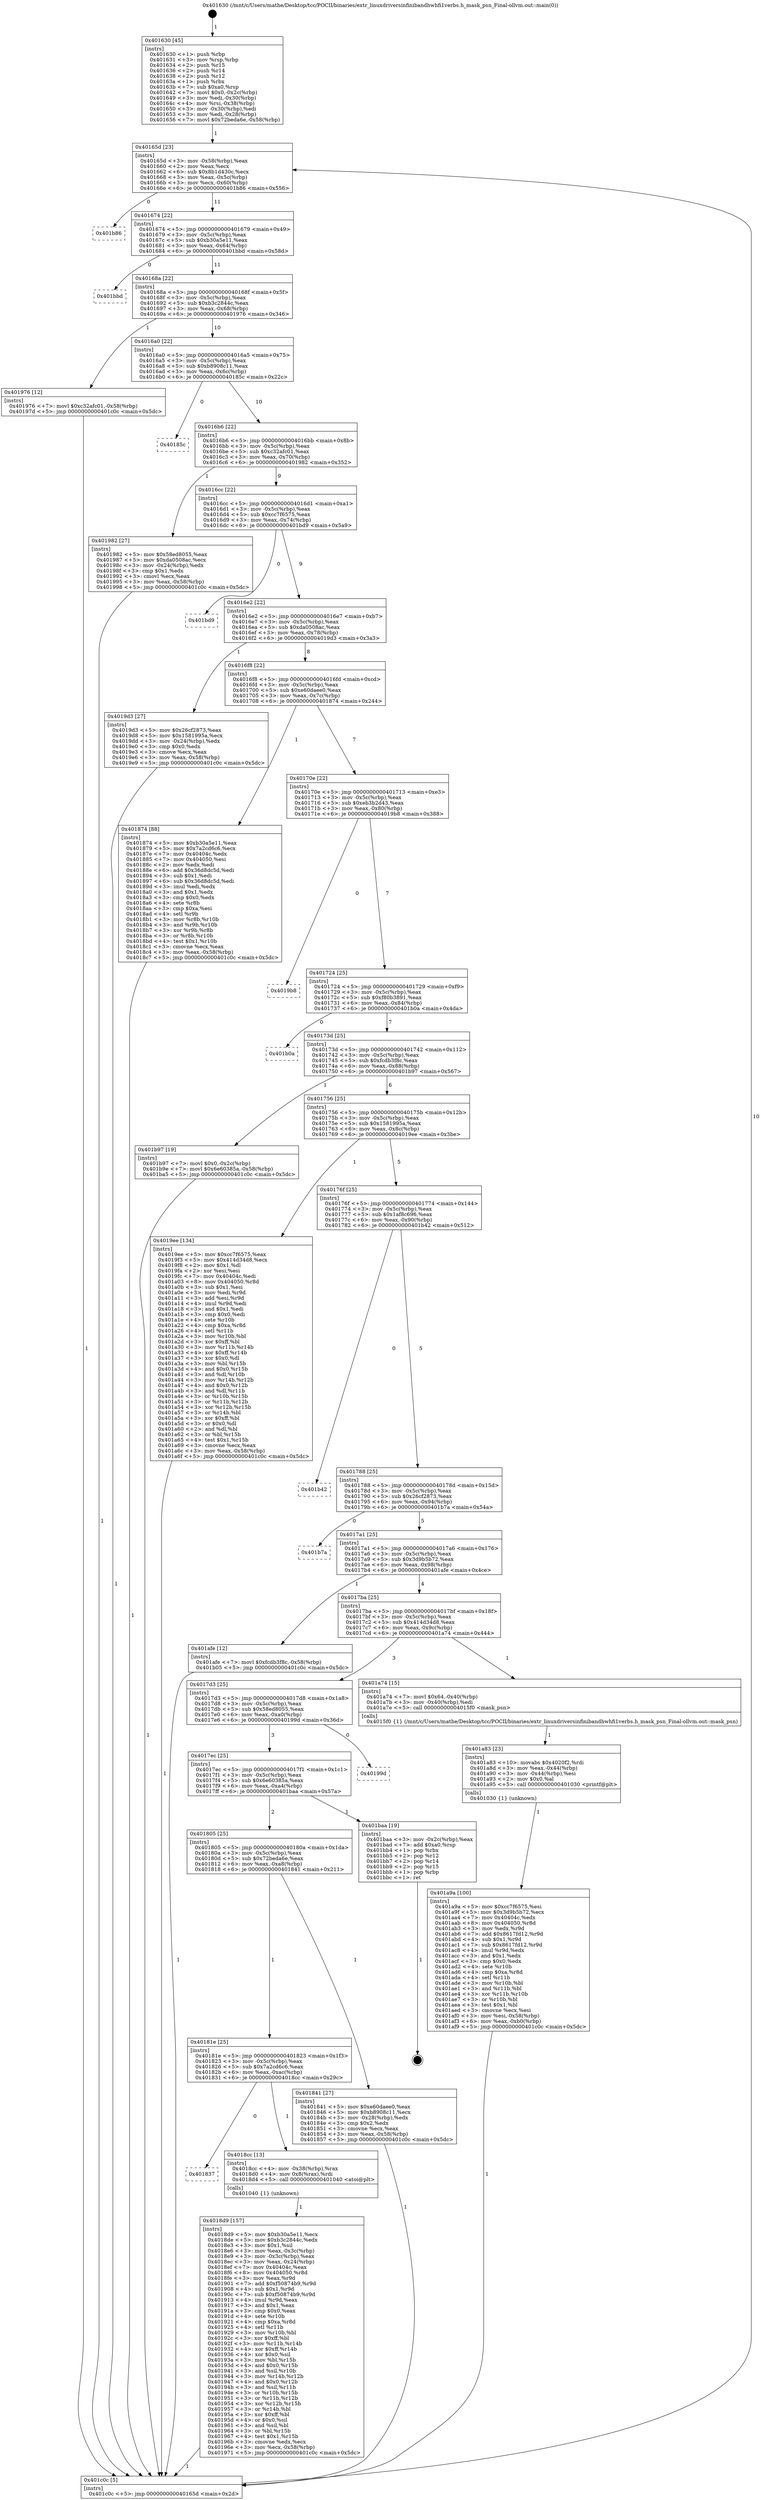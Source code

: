 digraph "0x401630" {
  label = "0x401630 (/mnt/c/Users/mathe/Desktop/tcc/POCII/binaries/extr_linuxdriversinfinibandhwhfi1verbs.h_mask_psn_Final-ollvm.out::main(0))"
  labelloc = "t"
  node[shape=record]

  Entry [label="",width=0.3,height=0.3,shape=circle,fillcolor=black,style=filled]
  "0x40165d" [label="{
     0x40165d [23]\l
     | [instrs]\l
     &nbsp;&nbsp;0x40165d \<+3\>: mov -0x58(%rbp),%eax\l
     &nbsp;&nbsp;0x401660 \<+2\>: mov %eax,%ecx\l
     &nbsp;&nbsp;0x401662 \<+6\>: sub $0x8b1d430c,%ecx\l
     &nbsp;&nbsp;0x401668 \<+3\>: mov %eax,-0x5c(%rbp)\l
     &nbsp;&nbsp;0x40166b \<+3\>: mov %ecx,-0x60(%rbp)\l
     &nbsp;&nbsp;0x40166e \<+6\>: je 0000000000401b86 \<main+0x556\>\l
  }"]
  "0x401b86" [label="{
     0x401b86\l
  }", style=dashed]
  "0x401674" [label="{
     0x401674 [22]\l
     | [instrs]\l
     &nbsp;&nbsp;0x401674 \<+5\>: jmp 0000000000401679 \<main+0x49\>\l
     &nbsp;&nbsp;0x401679 \<+3\>: mov -0x5c(%rbp),%eax\l
     &nbsp;&nbsp;0x40167c \<+5\>: sub $0xb30a5e11,%eax\l
     &nbsp;&nbsp;0x401681 \<+3\>: mov %eax,-0x64(%rbp)\l
     &nbsp;&nbsp;0x401684 \<+6\>: je 0000000000401bbd \<main+0x58d\>\l
  }"]
  Exit [label="",width=0.3,height=0.3,shape=circle,fillcolor=black,style=filled,peripheries=2]
  "0x401bbd" [label="{
     0x401bbd\l
  }", style=dashed]
  "0x40168a" [label="{
     0x40168a [22]\l
     | [instrs]\l
     &nbsp;&nbsp;0x40168a \<+5\>: jmp 000000000040168f \<main+0x5f\>\l
     &nbsp;&nbsp;0x40168f \<+3\>: mov -0x5c(%rbp),%eax\l
     &nbsp;&nbsp;0x401692 \<+5\>: sub $0xb3c2844c,%eax\l
     &nbsp;&nbsp;0x401697 \<+3\>: mov %eax,-0x68(%rbp)\l
     &nbsp;&nbsp;0x40169a \<+6\>: je 0000000000401976 \<main+0x346\>\l
  }"]
  "0x401a9a" [label="{
     0x401a9a [100]\l
     | [instrs]\l
     &nbsp;&nbsp;0x401a9a \<+5\>: mov $0xcc7f6575,%esi\l
     &nbsp;&nbsp;0x401a9f \<+5\>: mov $0x3d9b5b72,%ecx\l
     &nbsp;&nbsp;0x401aa4 \<+7\>: mov 0x40404c,%edx\l
     &nbsp;&nbsp;0x401aab \<+8\>: mov 0x404050,%r8d\l
     &nbsp;&nbsp;0x401ab3 \<+3\>: mov %edx,%r9d\l
     &nbsp;&nbsp;0x401ab6 \<+7\>: add $0x8617fd12,%r9d\l
     &nbsp;&nbsp;0x401abd \<+4\>: sub $0x1,%r9d\l
     &nbsp;&nbsp;0x401ac1 \<+7\>: sub $0x8617fd12,%r9d\l
     &nbsp;&nbsp;0x401ac8 \<+4\>: imul %r9d,%edx\l
     &nbsp;&nbsp;0x401acc \<+3\>: and $0x1,%edx\l
     &nbsp;&nbsp;0x401acf \<+3\>: cmp $0x0,%edx\l
     &nbsp;&nbsp;0x401ad2 \<+4\>: sete %r10b\l
     &nbsp;&nbsp;0x401ad6 \<+4\>: cmp $0xa,%r8d\l
     &nbsp;&nbsp;0x401ada \<+4\>: setl %r11b\l
     &nbsp;&nbsp;0x401ade \<+3\>: mov %r10b,%bl\l
     &nbsp;&nbsp;0x401ae1 \<+3\>: and %r11b,%bl\l
     &nbsp;&nbsp;0x401ae4 \<+3\>: xor %r11b,%r10b\l
     &nbsp;&nbsp;0x401ae7 \<+3\>: or %r10b,%bl\l
     &nbsp;&nbsp;0x401aea \<+3\>: test $0x1,%bl\l
     &nbsp;&nbsp;0x401aed \<+3\>: cmovne %ecx,%esi\l
     &nbsp;&nbsp;0x401af0 \<+3\>: mov %esi,-0x58(%rbp)\l
     &nbsp;&nbsp;0x401af3 \<+6\>: mov %eax,-0xb0(%rbp)\l
     &nbsp;&nbsp;0x401af9 \<+5\>: jmp 0000000000401c0c \<main+0x5dc\>\l
  }"]
  "0x401976" [label="{
     0x401976 [12]\l
     | [instrs]\l
     &nbsp;&nbsp;0x401976 \<+7\>: movl $0xc32afc01,-0x58(%rbp)\l
     &nbsp;&nbsp;0x40197d \<+5\>: jmp 0000000000401c0c \<main+0x5dc\>\l
  }"]
  "0x4016a0" [label="{
     0x4016a0 [22]\l
     | [instrs]\l
     &nbsp;&nbsp;0x4016a0 \<+5\>: jmp 00000000004016a5 \<main+0x75\>\l
     &nbsp;&nbsp;0x4016a5 \<+3\>: mov -0x5c(%rbp),%eax\l
     &nbsp;&nbsp;0x4016a8 \<+5\>: sub $0xb8908c11,%eax\l
     &nbsp;&nbsp;0x4016ad \<+3\>: mov %eax,-0x6c(%rbp)\l
     &nbsp;&nbsp;0x4016b0 \<+6\>: je 000000000040185c \<main+0x22c\>\l
  }"]
  "0x401a83" [label="{
     0x401a83 [23]\l
     | [instrs]\l
     &nbsp;&nbsp;0x401a83 \<+10\>: movabs $0x4020f2,%rdi\l
     &nbsp;&nbsp;0x401a8d \<+3\>: mov %eax,-0x44(%rbp)\l
     &nbsp;&nbsp;0x401a90 \<+3\>: mov -0x44(%rbp),%esi\l
     &nbsp;&nbsp;0x401a93 \<+2\>: mov $0x0,%al\l
     &nbsp;&nbsp;0x401a95 \<+5\>: call 0000000000401030 \<printf@plt\>\l
     | [calls]\l
     &nbsp;&nbsp;0x401030 \{1\} (unknown)\l
  }"]
  "0x40185c" [label="{
     0x40185c\l
  }", style=dashed]
  "0x4016b6" [label="{
     0x4016b6 [22]\l
     | [instrs]\l
     &nbsp;&nbsp;0x4016b6 \<+5\>: jmp 00000000004016bb \<main+0x8b\>\l
     &nbsp;&nbsp;0x4016bb \<+3\>: mov -0x5c(%rbp),%eax\l
     &nbsp;&nbsp;0x4016be \<+5\>: sub $0xc32afc01,%eax\l
     &nbsp;&nbsp;0x4016c3 \<+3\>: mov %eax,-0x70(%rbp)\l
     &nbsp;&nbsp;0x4016c6 \<+6\>: je 0000000000401982 \<main+0x352\>\l
  }"]
  "0x4018d9" [label="{
     0x4018d9 [157]\l
     | [instrs]\l
     &nbsp;&nbsp;0x4018d9 \<+5\>: mov $0xb30a5e11,%ecx\l
     &nbsp;&nbsp;0x4018de \<+5\>: mov $0xb3c2844c,%edx\l
     &nbsp;&nbsp;0x4018e3 \<+3\>: mov $0x1,%sil\l
     &nbsp;&nbsp;0x4018e6 \<+3\>: mov %eax,-0x3c(%rbp)\l
     &nbsp;&nbsp;0x4018e9 \<+3\>: mov -0x3c(%rbp),%eax\l
     &nbsp;&nbsp;0x4018ec \<+3\>: mov %eax,-0x24(%rbp)\l
     &nbsp;&nbsp;0x4018ef \<+7\>: mov 0x40404c,%eax\l
     &nbsp;&nbsp;0x4018f6 \<+8\>: mov 0x404050,%r8d\l
     &nbsp;&nbsp;0x4018fe \<+3\>: mov %eax,%r9d\l
     &nbsp;&nbsp;0x401901 \<+7\>: add $0xf50874b9,%r9d\l
     &nbsp;&nbsp;0x401908 \<+4\>: sub $0x1,%r9d\l
     &nbsp;&nbsp;0x40190c \<+7\>: sub $0xf50874b9,%r9d\l
     &nbsp;&nbsp;0x401913 \<+4\>: imul %r9d,%eax\l
     &nbsp;&nbsp;0x401917 \<+3\>: and $0x1,%eax\l
     &nbsp;&nbsp;0x40191a \<+3\>: cmp $0x0,%eax\l
     &nbsp;&nbsp;0x40191d \<+4\>: sete %r10b\l
     &nbsp;&nbsp;0x401921 \<+4\>: cmp $0xa,%r8d\l
     &nbsp;&nbsp;0x401925 \<+4\>: setl %r11b\l
     &nbsp;&nbsp;0x401929 \<+3\>: mov %r10b,%bl\l
     &nbsp;&nbsp;0x40192c \<+3\>: xor $0xff,%bl\l
     &nbsp;&nbsp;0x40192f \<+3\>: mov %r11b,%r14b\l
     &nbsp;&nbsp;0x401932 \<+4\>: xor $0xff,%r14b\l
     &nbsp;&nbsp;0x401936 \<+4\>: xor $0x0,%sil\l
     &nbsp;&nbsp;0x40193a \<+3\>: mov %bl,%r15b\l
     &nbsp;&nbsp;0x40193d \<+4\>: and $0x0,%r15b\l
     &nbsp;&nbsp;0x401941 \<+3\>: and %sil,%r10b\l
     &nbsp;&nbsp;0x401944 \<+3\>: mov %r14b,%r12b\l
     &nbsp;&nbsp;0x401947 \<+4\>: and $0x0,%r12b\l
     &nbsp;&nbsp;0x40194b \<+3\>: and %sil,%r11b\l
     &nbsp;&nbsp;0x40194e \<+3\>: or %r10b,%r15b\l
     &nbsp;&nbsp;0x401951 \<+3\>: or %r11b,%r12b\l
     &nbsp;&nbsp;0x401954 \<+3\>: xor %r12b,%r15b\l
     &nbsp;&nbsp;0x401957 \<+3\>: or %r14b,%bl\l
     &nbsp;&nbsp;0x40195a \<+3\>: xor $0xff,%bl\l
     &nbsp;&nbsp;0x40195d \<+4\>: or $0x0,%sil\l
     &nbsp;&nbsp;0x401961 \<+3\>: and %sil,%bl\l
     &nbsp;&nbsp;0x401964 \<+3\>: or %bl,%r15b\l
     &nbsp;&nbsp;0x401967 \<+4\>: test $0x1,%r15b\l
     &nbsp;&nbsp;0x40196b \<+3\>: cmovne %edx,%ecx\l
     &nbsp;&nbsp;0x40196e \<+3\>: mov %ecx,-0x58(%rbp)\l
     &nbsp;&nbsp;0x401971 \<+5\>: jmp 0000000000401c0c \<main+0x5dc\>\l
  }"]
  "0x401982" [label="{
     0x401982 [27]\l
     | [instrs]\l
     &nbsp;&nbsp;0x401982 \<+5\>: mov $0x58ed8055,%eax\l
     &nbsp;&nbsp;0x401987 \<+5\>: mov $0xda0508ac,%ecx\l
     &nbsp;&nbsp;0x40198c \<+3\>: mov -0x24(%rbp),%edx\l
     &nbsp;&nbsp;0x40198f \<+3\>: cmp $0x1,%edx\l
     &nbsp;&nbsp;0x401992 \<+3\>: cmovl %ecx,%eax\l
     &nbsp;&nbsp;0x401995 \<+3\>: mov %eax,-0x58(%rbp)\l
     &nbsp;&nbsp;0x401998 \<+5\>: jmp 0000000000401c0c \<main+0x5dc\>\l
  }"]
  "0x4016cc" [label="{
     0x4016cc [22]\l
     | [instrs]\l
     &nbsp;&nbsp;0x4016cc \<+5\>: jmp 00000000004016d1 \<main+0xa1\>\l
     &nbsp;&nbsp;0x4016d1 \<+3\>: mov -0x5c(%rbp),%eax\l
     &nbsp;&nbsp;0x4016d4 \<+5\>: sub $0xcc7f6575,%eax\l
     &nbsp;&nbsp;0x4016d9 \<+3\>: mov %eax,-0x74(%rbp)\l
     &nbsp;&nbsp;0x4016dc \<+6\>: je 0000000000401bd9 \<main+0x5a9\>\l
  }"]
  "0x401837" [label="{
     0x401837\l
  }", style=dashed]
  "0x401bd9" [label="{
     0x401bd9\l
  }", style=dashed]
  "0x4016e2" [label="{
     0x4016e2 [22]\l
     | [instrs]\l
     &nbsp;&nbsp;0x4016e2 \<+5\>: jmp 00000000004016e7 \<main+0xb7\>\l
     &nbsp;&nbsp;0x4016e7 \<+3\>: mov -0x5c(%rbp),%eax\l
     &nbsp;&nbsp;0x4016ea \<+5\>: sub $0xda0508ac,%eax\l
     &nbsp;&nbsp;0x4016ef \<+3\>: mov %eax,-0x78(%rbp)\l
     &nbsp;&nbsp;0x4016f2 \<+6\>: je 00000000004019d3 \<main+0x3a3\>\l
  }"]
  "0x4018cc" [label="{
     0x4018cc [13]\l
     | [instrs]\l
     &nbsp;&nbsp;0x4018cc \<+4\>: mov -0x38(%rbp),%rax\l
     &nbsp;&nbsp;0x4018d0 \<+4\>: mov 0x8(%rax),%rdi\l
     &nbsp;&nbsp;0x4018d4 \<+5\>: call 0000000000401040 \<atoi@plt\>\l
     | [calls]\l
     &nbsp;&nbsp;0x401040 \{1\} (unknown)\l
  }"]
  "0x4019d3" [label="{
     0x4019d3 [27]\l
     | [instrs]\l
     &nbsp;&nbsp;0x4019d3 \<+5\>: mov $0x26cf2873,%eax\l
     &nbsp;&nbsp;0x4019d8 \<+5\>: mov $0x1581995a,%ecx\l
     &nbsp;&nbsp;0x4019dd \<+3\>: mov -0x24(%rbp),%edx\l
     &nbsp;&nbsp;0x4019e0 \<+3\>: cmp $0x0,%edx\l
     &nbsp;&nbsp;0x4019e3 \<+3\>: cmove %ecx,%eax\l
     &nbsp;&nbsp;0x4019e6 \<+3\>: mov %eax,-0x58(%rbp)\l
     &nbsp;&nbsp;0x4019e9 \<+5\>: jmp 0000000000401c0c \<main+0x5dc\>\l
  }"]
  "0x4016f8" [label="{
     0x4016f8 [22]\l
     | [instrs]\l
     &nbsp;&nbsp;0x4016f8 \<+5\>: jmp 00000000004016fd \<main+0xcd\>\l
     &nbsp;&nbsp;0x4016fd \<+3\>: mov -0x5c(%rbp),%eax\l
     &nbsp;&nbsp;0x401700 \<+5\>: sub $0xe60daee0,%eax\l
     &nbsp;&nbsp;0x401705 \<+3\>: mov %eax,-0x7c(%rbp)\l
     &nbsp;&nbsp;0x401708 \<+6\>: je 0000000000401874 \<main+0x244\>\l
  }"]
  "0x401630" [label="{
     0x401630 [45]\l
     | [instrs]\l
     &nbsp;&nbsp;0x401630 \<+1\>: push %rbp\l
     &nbsp;&nbsp;0x401631 \<+3\>: mov %rsp,%rbp\l
     &nbsp;&nbsp;0x401634 \<+2\>: push %r15\l
     &nbsp;&nbsp;0x401636 \<+2\>: push %r14\l
     &nbsp;&nbsp;0x401638 \<+2\>: push %r12\l
     &nbsp;&nbsp;0x40163a \<+1\>: push %rbx\l
     &nbsp;&nbsp;0x40163b \<+7\>: sub $0xa0,%rsp\l
     &nbsp;&nbsp;0x401642 \<+7\>: movl $0x0,-0x2c(%rbp)\l
     &nbsp;&nbsp;0x401649 \<+3\>: mov %edi,-0x30(%rbp)\l
     &nbsp;&nbsp;0x40164c \<+4\>: mov %rsi,-0x38(%rbp)\l
     &nbsp;&nbsp;0x401650 \<+3\>: mov -0x30(%rbp),%edi\l
     &nbsp;&nbsp;0x401653 \<+3\>: mov %edi,-0x28(%rbp)\l
     &nbsp;&nbsp;0x401656 \<+7\>: movl $0x72beda6e,-0x58(%rbp)\l
  }"]
  "0x401874" [label="{
     0x401874 [88]\l
     | [instrs]\l
     &nbsp;&nbsp;0x401874 \<+5\>: mov $0xb30a5e11,%eax\l
     &nbsp;&nbsp;0x401879 \<+5\>: mov $0x7a2cd6c6,%ecx\l
     &nbsp;&nbsp;0x40187e \<+7\>: mov 0x40404c,%edx\l
     &nbsp;&nbsp;0x401885 \<+7\>: mov 0x404050,%esi\l
     &nbsp;&nbsp;0x40188c \<+2\>: mov %edx,%edi\l
     &nbsp;&nbsp;0x40188e \<+6\>: add $0x36d8dc5d,%edi\l
     &nbsp;&nbsp;0x401894 \<+3\>: sub $0x1,%edi\l
     &nbsp;&nbsp;0x401897 \<+6\>: sub $0x36d8dc5d,%edi\l
     &nbsp;&nbsp;0x40189d \<+3\>: imul %edi,%edx\l
     &nbsp;&nbsp;0x4018a0 \<+3\>: and $0x1,%edx\l
     &nbsp;&nbsp;0x4018a3 \<+3\>: cmp $0x0,%edx\l
     &nbsp;&nbsp;0x4018a6 \<+4\>: sete %r8b\l
     &nbsp;&nbsp;0x4018aa \<+3\>: cmp $0xa,%esi\l
     &nbsp;&nbsp;0x4018ad \<+4\>: setl %r9b\l
     &nbsp;&nbsp;0x4018b1 \<+3\>: mov %r8b,%r10b\l
     &nbsp;&nbsp;0x4018b4 \<+3\>: and %r9b,%r10b\l
     &nbsp;&nbsp;0x4018b7 \<+3\>: xor %r9b,%r8b\l
     &nbsp;&nbsp;0x4018ba \<+3\>: or %r8b,%r10b\l
     &nbsp;&nbsp;0x4018bd \<+4\>: test $0x1,%r10b\l
     &nbsp;&nbsp;0x4018c1 \<+3\>: cmovne %ecx,%eax\l
     &nbsp;&nbsp;0x4018c4 \<+3\>: mov %eax,-0x58(%rbp)\l
     &nbsp;&nbsp;0x4018c7 \<+5\>: jmp 0000000000401c0c \<main+0x5dc\>\l
  }"]
  "0x40170e" [label="{
     0x40170e [22]\l
     | [instrs]\l
     &nbsp;&nbsp;0x40170e \<+5\>: jmp 0000000000401713 \<main+0xe3\>\l
     &nbsp;&nbsp;0x401713 \<+3\>: mov -0x5c(%rbp),%eax\l
     &nbsp;&nbsp;0x401716 \<+5\>: sub $0xeb3b2d43,%eax\l
     &nbsp;&nbsp;0x40171b \<+3\>: mov %eax,-0x80(%rbp)\l
     &nbsp;&nbsp;0x40171e \<+6\>: je 00000000004019b8 \<main+0x388\>\l
  }"]
  "0x401c0c" [label="{
     0x401c0c [5]\l
     | [instrs]\l
     &nbsp;&nbsp;0x401c0c \<+5\>: jmp 000000000040165d \<main+0x2d\>\l
  }"]
  "0x4019b8" [label="{
     0x4019b8\l
  }", style=dashed]
  "0x401724" [label="{
     0x401724 [25]\l
     | [instrs]\l
     &nbsp;&nbsp;0x401724 \<+5\>: jmp 0000000000401729 \<main+0xf9\>\l
     &nbsp;&nbsp;0x401729 \<+3\>: mov -0x5c(%rbp),%eax\l
     &nbsp;&nbsp;0x40172c \<+5\>: sub $0xf80b3891,%eax\l
     &nbsp;&nbsp;0x401731 \<+6\>: mov %eax,-0x84(%rbp)\l
     &nbsp;&nbsp;0x401737 \<+6\>: je 0000000000401b0a \<main+0x4da\>\l
  }"]
  "0x40181e" [label="{
     0x40181e [25]\l
     | [instrs]\l
     &nbsp;&nbsp;0x40181e \<+5\>: jmp 0000000000401823 \<main+0x1f3\>\l
     &nbsp;&nbsp;0x401823 \<+3\>: mov -0x5c(%rbp),%eax\l
     &nbsp;&nbsp;0x401826 \<+5\>: sub $0x7a2cd6c6,%eax\l
     &nbsp;&nbsp;0x40182b \<+6\>: mov %eax,-0xac(%rbp)\l
     &nbsp;&nbsp;0x401831 \<+6\>: je 00000000004018cc \<main+0x29c\>\l
  }"]
  "0x401b0a" [label="{
     0x401b0a\l
  }", style=dashed]
  "0x40173d" [label="{
     0x40173d [25]\l
     | [instrs]\l
     &nbsp;&nbsp;0x40173d \<+5\>: jmp 0000000000401742 \<main+0x112\>\l
     &nbsp;&nbsp;0x401742 \<+3\>: mov -0x5c(%rbp),%eax\l
     &nbsp;&nbsp;0x401745 \<+5\>: sub $0xfcdb3f8c,%eax\l
     &nbsp;&nbsp;0x40174a \<+6\>: mov %eax,-0x88(%rbp)\l
     &nbsp;&nbsp;0x401750 \<+6\>: je 0000000000401b97 \<main+0x567\>\l
  }"]
  "0x401841" [label="{
     0x401841 [27]\l
     | [instrs]\l
     &nbsp;&nbsp;0x401841 \<+5\>: mov $0xe60daee0,%eax\l
     &nbsp;&nbsp;0x401846 \<+5\>: mov $0xb8908c11,%ecx\l
     &nbsp;&nbsp;0x40184b \<+3\>: mov -0x28(%rbp),%edx\l
     &nbsp;&nbsp;0x40184e \<+3\>: cmp $0x2,%edx\l
     &nbsp;&nbsp;0x401851 \<+3\>: cmovne %ecx,%eax\l
     &nbsp;&nbsp;0x401854 \<+3\>: mov %eax,-0x58(%rbp)\l
     &nbsp;&nbsp;0x401857 \<+5\>: jmp 0000000000401c0c \<main+0x5dc\>\l
  }"]
  "0x401b97" [label="{
     0x401b97 [19]\l
     | [instrs]\l
     &nbsp;&nbsp;0x401b97 \<+7\>: movl $0x0,-0x2c(%rbp)\l
     &nbsp;&nbsp;0x401b9e \<+7\>: movl $0x6e60385a,-0x58(%rbp)\l
     &nbsp;&nbsp;0x401ba5 \<+5\>: jmp 0000000000401c0c \<main+0x5dc\>\l
  }"]
  "0x401756" [label="{
     0x401756 [25]\l
     | [instrs]\l
     &nbsp;&nbsp;0x401756 \<+5\>: jmp 000000000040175b \<main+0x12b\>\l
     &nbsp;&nbsp;0x40175b \<+3\>: mov -0x5c(%rbp),%eax\l
     &nbsp;&nbsp;0x40175e \<+5\>: sub $0x1581995a,%eax\l
     &nbsp;&nbsp;0x401763 \<+6\>: mov %eax,-0x8c(%rbp)\l
     &nbsp;&nbsp;0x401769 \<+6\>: je 00000000004019ee \<main+0x3be\>\l
  }"]
  "0x401805" [label="{
     0x401805 [25]\l
     | [instrs]\l
     &nbsp;&nbsp;0x401805 \<+5\>: jmp 000000000040180a \<main+0x1da\>\l
     &nbsp;&nbsp;0x40180a \<+3\>: mov -0x5c(%rbp),%eax\l
     &nbsp;&nbsp;0x40180d \<+5\>: sub $0x72beda6e,%eax\l
     &nbsp;&nbsp;0x401812 \<+6\>: mov %eax,-0xa8(%rbp)\l
     &nbsp;&nbsp;0x401818 \<+6\>: je 0000000000401841 \<main+0x211\>\l
  }"]
  "0x4019ee" [label="{
     0x4019ee [134]\l
     | [instrs]\l
     &nbsp;&nbsp;0x4019ee \<+5\>: mov $0xcc7f6575,%eax\l
     &nbsp;&nbsp;0x4019f3 \<+5\>: mov $0x414d34d8,%ecx\l
     &nbsp;&nbsp;0x4019f8 \<+2\>: mov $0x1,%dl\l
     &nbsp;&nbsp;0x4019fa \<+2\>: xor %esi,%esi\l
     &nbsp;&nbsp;0x4019fc \<+7\>: mov 0x40404c,%edi\l
     &nbsp;&nbsp;0x401a03 \<+8\>: mov 0x404050,%r8d\l
     &nbsp;&nbsp;0x401a0b \<+3\>: sub $0x1,%esi\l
     &nbsp;&nbsp;0x401a0e \<+3\>: mov %edi,%r9d\l
     &nbsp;&nbsp;0x401a11 \<+3\>: add %esi,%r9d\l
     &nbsp;&nbsp;0x401a14 \<+4\>: imul %r9d,%edi\l
     &nbsp;&nbsp;0x401a18 \<+3\>: and $0x1,%edi\l
     &nbsp;&nbsp;0x401a1b \<+3\>: cmp $0x0,%edi\l
     &nbsp;&nbsp;0x401a1e \<+4\>: sete %r10b\l
     &nbsp;&nbsp;0x401a22 \<+4\>: cmp $0xa,%r8d\l
     &nbsp;&nbsp;0x401a26 \<+4\>: setl %r11b\l
     &nbsp;&nbsp;0x401a2a \<+3\>: mov %r10b,%bl\l
     &nbsp;&nbsp;0x401a2d \<+3\>: xor $0xff,%bl\l
     &nbsp;&nbsp;0x401a30 \<+3\>: mov %r11b,%r14b\l
     &nbsp;&nbsp;0x401a33 \<+4\>: xor $0xff,%r14b\l
     &nbsp;&nbsp;0x401a37 \<+3\>: xor $0x0,%dl\l
     &nbsp;&nbsp;0x401a3a \<+3\>: mov %bl,%r15b\l
     &nbsp;&nbsp;0x401a3d \<+4\>: and $0x0,%r15b\l
     &nbsp;&nbsp;0x401a41 \<+3\>: and %dl,%r10b\l
     &nbsp;&nbsp;0x401a44 \<+3\>: mov %r14b,%r12b\l
     &nbsp;&nbsp;0x401a47 \<+4\>: and $0x0,%r12b\l
     &nbsp;&nbsp;0x401a4b \<+3\>: and %dl,%r11b\l
     &nbsp;&nbsp;0x401a4e \<+3\>: or %r10b,%r15b\l
     &nbsp;&nbsp;0x401a51 \<+3\>: or %r11b,%r12b\l
     &nbsp;&nbsp;0x401a54 \<+3\>: xor %r12b,%r15b\l
     &nbsp;&nbsp;0x401a57 \<+3\>: or %r14b,%bl\l
     &nbsp;&nbsp;0x401a5a \<+3\>: xor $0xff,%bl\l
     &nbsp;&nbsp;0x401a5d \<+3\>: or $0x0,%dl\l
     &nbsp;&nbsp;0x401a60 \<+2\>: and %dl,%bl\l
     &nbsp;&nbsp;0x401a62 \<+3\>: or %bl,%r15b\l
     &nbsp;&nbsp;0x401a65 \<+4\>: test $0x1,%r15b\l
     &nbsp;&nbsp;0x401a69 \<+3\>: cmovne %ecx,%eax\l
     &nbsp;&nbsp;0x401a6c \<+3\>: mov %eax,-0x58(%rbp)\l
     &nbsp;&nbsp;0x401a6f \<+5\>: jmp 0000000000401c0c \<main+0x5dc\>\l
  }"]
  "0x40176f" [label="{
     0x40176f [25]\l
     | [instrs]\l
     &nbsp;&nbsp;0x40176f \<+5\>: jmp 0000000000401774 \<main+0x144\>\l
     &nbsp;&nbsp;0x401774 \<+3\>: mov -0x5c(%rbp),%eax\l
     &nbsp;&nbsp;0x401777 \<+5\>: sub $0x1af8c696,%eax\l
     &nbsp;&nbsp;0x40177c \<+6\>: mov %eax,-0x90(%rbp)\l
     &nbsp;&nbsp;0x401782 \<+6\>: je 0000000000401b42 \<main+0x512\>\l
  }"]
  "0x401baa" [label="{
     0x401baa [19]\l
     | [instrs]\l
     &nbsp;&nbsp;0x401baa \<+3\>: mov -0x2c(%rbp),%eax\l
     &nbsp;&nbsp;0x401bad \<+7\>: add $0xa0,%rsp\l
     &nbsp;&nbsp;0x401bb4 \<+1\>: pop %rbx\l
     &nbsp;&nbsp;0x401bb5 \<+2\>: pop %r12\l
     &nbsp;&nbsp;0x401bb7 \<+2\>: pop %r14\l
     &nbsp;&nbsp;0x401bb9 \<+2\>: pop %r15\l
     &nbsp;&nbsp;0x401bbb \<+1\>: pop %rbp\l
     &nbsp;&nbsp;0x401bbc \<+1\>: ret\l
  }"]
  "0x401b42" [label="{
     0x401b42\l
  }", style=dashed]
  "0x401788" [label="{
     0x401788 [25]\l
     | [instrs]\l
     &nbsp;&nbsp;0x401788 \<+5\>: jmp 000000000040178d \<main+0x15d\>\l
     &nbsp;&nbsp;0x40178d \<+3\>: mov -0x5c(%rbp),%eax\l
     &nbsp;&nbsp;0x401790 \<+5\>: sub $0x26cf2873,%eax\l
     &nbsp;&nbsp;0x401795 \<+6\>: mov %eax,-0x94(%rbp)\l
     &nbsp;&nbsp;0x40179b \<+6\>: je 0000000000401b7a \<main+0x54a\>\l
  }"]
  "0x4017ec" [label="{
     0x4017ec [25]\l
     | [instrs]\l
     &nbsp;&nbsp;0x4017ec \<+5\>: jmp 00000000004017f1 \<main+0x1c1\>\l
     &nbsp;&nbsp;0x4017f1 \<+3\>: mov -0x5c(%rbp),%eax\l
     &nbsp;&nbsp;0x4017f4 \<+5\>: sub $0x6e60385a,%eax\l
     &nbsp;&nbsp;0x4017f9 \<+6\>: mov %eax,-0xa4(%rbp)\l
     &nbsp;&nbsp;0x4017ff \<+6\>: je 0000000000401baa \<main+0x57a\>\l
  }"]
  "0x401b7a" [label="{
     0x401b7a\l
  }", style=dashed]
  "0x4017a1" [label="{
     0x4017a1 [25]\l
     | [instrs]\l
     &nbsp;&nbsp;0x4017a1 \<+5\>: jmp 00000000004017a6 \<main+0x176\>\l
     &nbsp;&nbsp;0x4017a6 \<+3\>: mov -0x5c(%rbp),%eax\l
     &nbsp;&nbsp;0x4017a9 \<+5\>: sub $0x3d9b5b72,%eax\l
     &nbsp;&nbsp;0x4017ae \<+6\>: mov %eax,-0x98(%rbp)\l
     &nbsp;&nbsp;0x4017b4 \<+6\>: je 0000000000401afe \<main+0x4ce\>\l
  }"]
  "0x40199d" [label="{
     0x40199d\l
  }", style=dashed]
  "0x401afe" [label="{
     0x401afe [12]\l
     | [instrs]\l
     &nbsp;&nbsp;0x401afe \<+7\>: movl $0xfcdb3f8c,-0x58(%rbp)\l
     &nbsp;&nbsp;0x401b05 \<+5\>: jmp 0000000000401c0c \<main+0x5dc\>\l
  }"]
  "0x4017ba" [label="{
     0x4017ba [25]\l
     | [instrs]\l
     &nbsp;&nbsp;0x4017ba \<+5\>: jmp 00000000004017bf \<main+0x18f\>\l
     &nbsp;&nbsp;0x4017bf \<+3\>: mov -0x5c(%rbp),%eax\l
     &nbsp;&nbsp;0x4017c2 \<+5\>: sub $0x414d34d8,%eax\l
     &nbsp;&nbsp;0x4017c7 \<+6\>: mov %eax,-0x9c(%rbp)\l
     &nbsp;&nbsp;0x4017cd \<+6\>: je 0000000000401a74 \<main+0x444\>\l
  }"]
  "0x4017d3" [label="{
     0x4017d3 [25]\l
     | [instrs]\l
     &nbsp;&nbsp;0x4017d3 \<+5\>: jmp 00000000004017d8 \<main+0x1a8\>\l
     &nbsp;&nbsp;0x4017d8 \<+3\>: mov -0x5c(%rbp),%eax\l
     &nbsp;&nbsp;0x4017db \<+5\>: sub $0x58ed8055,%eax\l
     &nbsp;&nbsp;0x4017e0 \<+6\>: mov %eax,-0xa0(%rbp)\l
     &nbsp;&nbsp;0x4017e6 \<+6\>: je 000000000040199d \<main+0x36d\>\l
  }"]
  "0x401a74" [label="{
     0x401a74 [15]\l
     | [instrs]\l
     &nbsp;&nbsp;0x401a74 \<+7\>: movl $0x64,-0x40(%rbp)\l
     &nbsp;&nbsp;0x401a7b \<+3\>: mov -0x40(%rbp),%edi\l
     &nbsp;&nbsp;0x401a7e \<+5\>: call 00000000004015f0 \<mask_psn\>\l
     | [calls]\l
     &nbsp;&nbsp;0x4015f0 \{1\} (/mnt/c/Users/mathe/Desktop/tcc/POCII/binaries/extr_linuxdriversinfinibandhwhfi1verbs.h_mask_psn_Final-ollvm.out::mask_psn)\l
  }"]
  Entry -> "0x401630" [label=" 1"]
  "0x40165d" -> "0x401b86" [label=" 0"]
  "0x40165d" -> "0x401674" [label=" 11"]
  "0x401baa" -> Exit [label=" 1"]
  "0x401674" -> "0x401bbd" [label=" 0"]
  "0x401674" -> "0x40168a" [label=" 11"]
  "0x401b97" -> "0x401c0c" [label=" 1"]
  "0x40168a" -> "0x401976" [label=" 1"]
  "0x40168a" -> "0x4016a0" [label=" 10"]
  "0x401afe" -> "0x401c0c" [label=" 1"]
  "0x4016a0" -> "0x40185c" [label=" 0"]
  "0x4016a0" -> "0x4016b6" [label=" 10"]
  "0x401a9a" -> "0x401c0c" [label=" 1"]
  "0x4016b6" -> "0x401982" [label=" 1"]
  "0x4016b6" -> "0x4016cc" [label=" 9"]
  "0x401a83" -> "0x401a9a" [label=" 1"]
  "0x4016cc" -> "0x401bd9" [label=" 0"]
  "0x4016cc" -> "0x4016e2" [label=" 9"]
  "0x401a74" -> "0x401a83" [label=" 1"]
  "0x4016e2" -> "0x4019d3" [label=" 1"]
  "0x4016e2" -> "0x4016f8" [label=" 8"]
  "0x4019ee" -> "0x401c0c" [label=" 1"]
  "0x4016f8" -> "0x401874" [label=" 1"]
  "0x4016f8" -> "0x40170e" [label=" 7"]
  "0x401982" -> "0x401c0c" [label=" 1"]
  "0x40170e" -> "0x4019b8" [label=" 0"]
  "0x40170e" -> "0x401724" [label=" 7"]
  "0x401976" -> "0x401c0c" [label=" 1"]
  "0x401724" -> "0x401b0a" [label=" 0"]
  "0x401724" -> "0x40173d" [label=" 7"]
  "0x4018d9" -> "0x401c0c" [label=" 1"]
  "0x40173d" -> "0x401b97" [label=" 1"]
  "0x40173d" -> "0x401756" [label=" 6"]
  "0x4018cc" -> "0x4018d9" [label=" 1"]
  "0x401756" -> "0x4019ee" [label=" 1"]
  "0x401756" -> "0x40176f" [label=" 5"]
  "0x40181e" -> "0x4018cc" [label=" 1"]
  "0x40176f" -> "0x401b42" [label=" 0"]
  "0x40176f" -> "0x401788" [label=" 5"]
  "0x4019d3" -> "0x401c0c" [label=" 1"]
  "0x401788" -> "0x401b7a" [label=" 0"]
  "0x401788" -> "0x4017a1" [label=" 5"]
  "0x401c0c" -> "0x40165d" [label=" 10"]
  "0x4017a1" -> "0x401afe" [label=" 1"]
  "0x4017a1" -> "0x4017ba" [label=" 4"]
  "0x401630" -> "0x40165d" [label=" 1"]
  "0x4017ba" -> "0x401a74" [label=" 1"]
  "0x4017ba" -> "0x4017d3" [label=" 3"]
  "0x401841" -> "0x401c0c" [label=" 1"]
  "0x4017d3" -> "0x40199d" [label=" 0"]
  "0x4017d3" -> "0x4017ec" [label=" 3"]
  "0x401874" -> "0x401c0c" [label=" 1"]
  "0x4017ec" -> "0x401baa" [label=" 1"]
  "0x4017ec" -> "0x401805" [label=" 2"]
  "0x40181e" -> "0x401837" [label=" 0"]
  "0x401805" -> "0x401841" [label=" 1"]
  "0x401805" -> "0x40181e" [label=" 1"]
}
